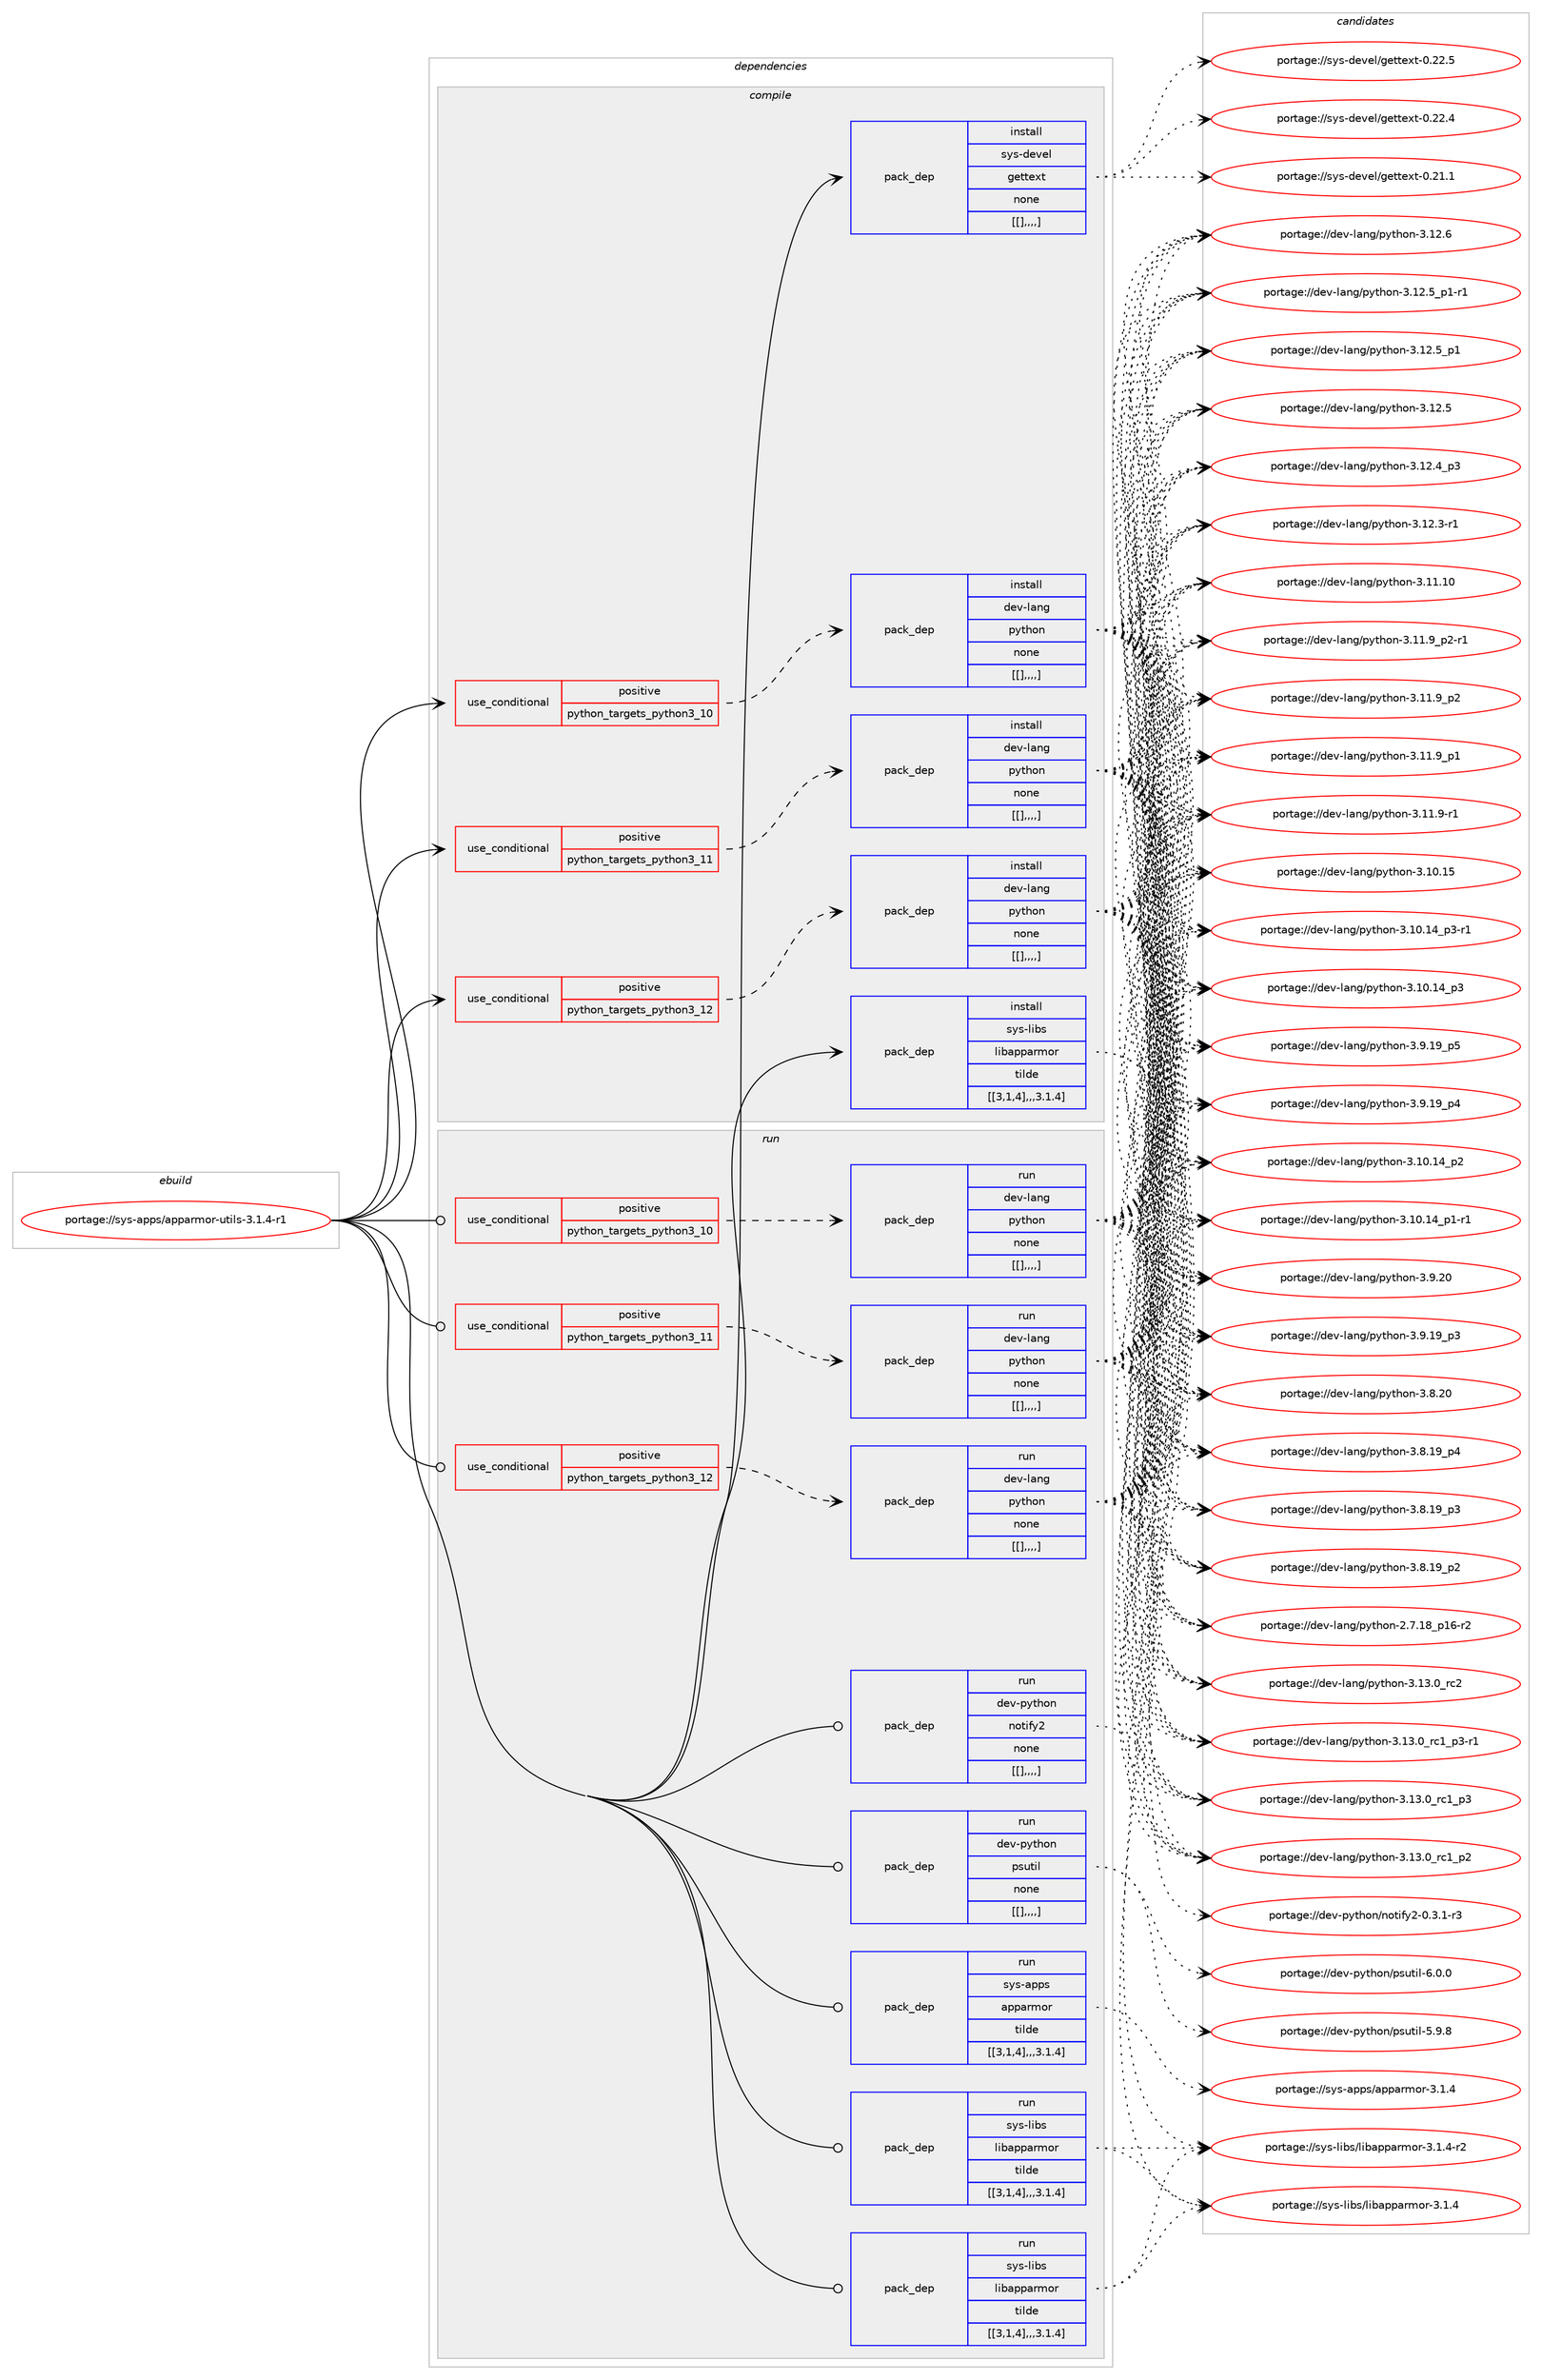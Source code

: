 digraph prolog {

# *************
# Graph options
# *************

newrank=true;
concentrate=true;
compound=true;
graph [rankdir=LR,fontname=Helvetica,fontsize=10,ranksep=1.5];#, ranksep=2.5, nodesep=0.2];
edge  [arrowhead=vee];
node  [fontname=Helvetica,fontsize=10];

# **********
# The ebuild
# **********

subgraph cluster_leftcol {
color=gray;
label=<<i>ebuild</i>>;
id [label="portage://sys-apps/apparmor-utils-3.1.4-r1", color=red, width=4, href="../sys-apps/apparmor-utils-3.1.4-r1.svg"];
}

# ****************
# The dependencies
# ****************

subgraph cluster_midcol {
color=gray;
label=<<i>dependencies</i>>;
subgraph cluster_compile {
fillcolor="#eeeeee";
style=filled;
label=<<i>compile</i>>;
subgraph cond114257 {
dependency434253 [label=<<TABLE BORDER="0" CELLBORDER="1" CELLSPACING="0" CELLPADDING="4"><TR><TD ROWSPAN="3" CELLPADDING="10">use_conditional</TD></TR><TR><TD>positive</TD></TR><TR><TD>python_targets_python3_10</TD></TR></TABLE>>, shape=none, color=red];
subgraph pack316949 {
dependency434254 [label=<<TABLE BORDER="0" CELLBORDER="1" CELLSPACING="0" CELLPADDING="4" WIDTH="220"><TR><TD ROWSPAN="6" CELLPADDING="30">pack_dep</TD></TR><TR><TD WIDTH="110">install</TD></TR><TR><TD>dev-lang</TD></TR><TR><TD>python</TD></TR><TR><TD>none</TD></TR><TR><TD>[[],,,,]</TD></TR></TABLE>>, shape=none, color=blue];
}
dependency434253:e -> dependency434254:w [weight=20,style="dashed",arrowhead="vee"];
}
id:e -> dependency434253:w [weight=20,style="solid",arrowhead="vee"];
subgraph cond114258 {
dependency434255 [label=<<TABLE BORDER="0" CELLBORDER="1" CELLSPACING="0" CELLPADDING="4"><TR><TD ROWSPAN="3" CELLPADDING="10">use_conditional</TD></TR><TR><TD>positive</TD></TR><TR><TD>python_targets_python3_11</TD></TR></TABLE>>, shape=none, color=red];
subgraph pack316950 {
dependency434256 [label=<<TABLE BORDER="0" CELLBORDER="1" CELLSPACING="0" CELLPADDING="4" WIDTH="220"><TR><TD ROWSPAN="6" CELLPADDING="30">pack_dep</TD></TR><TR><TD WIDTH="110">install</TD></TR><TR><TD>dev-lang</TD></TR><TR><TD>python</TD></TR><TR><TD>none</TD></TR><TR><TD>[[],,,,]</TD></TR></TABLE>>, shape=none, color=blue];
}
dependency434255:e -> dependency434256:w [weight=20,style="dashed",arrowhead="vee"];
}
id:e -> dependency434255:w [weight=20,style="solid",arrowhead="vee"];
subgraph cond114259 {
dependency434257 [label=<<TABLE BORDER="0" CELLBORDER="1" CELLSPACING="0" CELLPADDING="4"><TR><TD ROWSPAN="3" CELLPADDING="10">use_conditional</TD></TR><TR><TD>positive</TD></TR><TR><TD>python_targets_python3_12</TD></TR></TABLE>>, shape=none, color=red];
subgraph pack316951 {
dependency434258 [label=<<TABLE BORDER="0" CELLBORDER="1" CELLSPACING="0" CELLPADDING="4" WIDTH="220"><TR><TD ROWSPAN="6" CELLPADDING="30">pack_dep</TD></TR><TR><TD WIDTH="110">install</TD></TR><TR><TD>dev-lang</TD></TR><TR><TD>python</TD></TR><TR><TD>none</TD></TR><TR><TD>[[],,,,]</TD></TR></TABLE>>, shape=none, color=blue];
}
dependency434257:e -> dependency434258:w [weight=20,style="dashed",arrowhead="vee"];
}
id:e -> dependency434257:w [weight=20,style="solid",arrowhead="vee"];
subgraph pack316952 {
dependency434259 [label=<<TABLE BORDER="0" CELLBORDER="1" CELLSPACING="0" CELLPADDING="4" WIDTH="220"><TR><TD ROWSPAN="6" CELLPADDING="30">pack_dep</TD></TR><TR><TD WIDTH="110">install</TD></TR><TR><TD>sys-devel</TD></TR><TR><TD>gettext</TD></TR><TR><TD>none</TD></TR><TR><TD>[[],,,,]</TD></TR></TABLE>>, shape=none, color=blue];
}
id:e -> dependency434259:w [weight=20,style="solid",arrowhead="vee"];
subgraph pack316953 {
dependency434260 [label=<<TABLE BORDER="0" CELLBORDER="1" CELLSPACING="0" CELLPADDING="4" WIDTH="220"><TR><TD ROWSPAN="6" CELLPADDING="30">pack_dep</TD></TR><TR><TD WIDTH="110">install</TD></TR><TR><TD>sys-libs</TD></TR><TR><TD>libapparmor</TD></TR><TR><TD>tilde</TD></TR><TR><TD>[[3,1,4],,,3.1.4]</TD></TR></TABLE>>, shape=none, color=blue];
}
id:e -> dependency434260:w [weight=20,style="solid",arrowhead="vee"];
}
subgraph cluster_compileandrun {
fillcolor="#eeeeee";
style=filled;
label=<<i>compile and run</i>>;
}
subgraph cluster_run {
fillcolor="#eeeeee";
style=filled;
label=<<i>run</i>>;
subgraph cond114260 {
dependency434261 [label=<<TABLE BORDER="0" CELLBORDER="1" CELLSPACING="0" CELLPADDING="4"><TR><TD ROWSPAN="3" CELLPADDING="10">use_conditional</TD></TR><TR><TD>positive</TD></TR><TR><TD>python_targets_python3_10</TD></TR></TABLE>>, shape=none, color=red];
subgraph pack316954 {
dependency434262 [label=<<TABLE BORDER="0" CELLBORDER="1" CELLSPACING="0" CELLPADDING="4" WIDTH="220"><TR><TD ROWSPAN="6" CELLPADDING="30">pack_dep</TD></TR><TR><TD WIDTH="110">run</TD></TR><TR><TD>dev-lang</TD></TR><TR><TD>python</TD></TR><TR><TD>none</TD></TR><TR><TD>[[],,,,]</TD></TR></TABLE>>, shape=none, color=blue];
}
dependency434261:e -> dependency434262:w [weight=20,style="dashed",arrowhead="vee"];
}
id:e -> dependency434261:w [weight=20,style="solid",arrowhead="odot"];
subgraph cond114261 {
dependency434263 [label=<<TABLE BORDER="0" CELLBORDER="1" CELLSPACING="0" CELLPADDING="4"><TR><TD ROWSPAN="3" CELLPADDING="10">use_conditional</TD></TR><TR><TD>positive</TD></TR><TR><TD>python_targets_python3_11</TD></TR></TABLE>>, shape=none, color=red];
subgraph pack316955 {
dependency434264 [label=<<TABLE BORDER="0" CELLBORDER="1" CELLSPACING="0" CELLPADDING="4" WIDTH="220"><TR><TD ROWSPAN="6" CELLPADDING="30">pack_dep</TD></TR><TR><TD WIDTH="110">run</TD></TR><TR><TD>dev-lang</TD></TR><TR><TD>python</TD></TR><TR><TD>none</TD></TR><TR><TD>[[],,,,]</TD></TR></TABLE>>, shape=none, color=blue];
}
dependency434263:e -> dependency434264:w [weight=20,style="dashed",arrowhead="vee"];
}
id:e -> dependency434263:w [weight=20,style="solid",arrowhead="odot"];
subgraph cond114262 {
dependency434265 [label=<<TABLE BORDER="0" CELLBORDER="1" CELLSPACING="0" CELLPADDING="4"><TR><TD ROWSPAN="3" CELLPADDING="10">use_conditional</TD></TR><TR><TD>positive</TD></TR><TR><TD>python_targets_python3_12</TD></TR></TABLE>>, shape=none, color=red];
subgraph pack316956 {
dependency434266 [label=<<TABLE BORDER="0" CELLBORDER="1" CELLSPACING="0" CELLPADDING="4" WIDTH="220"><TR><TD ROWSPAN="6" CELLPADDING="30">pack_dep</TD></TR><TR><TD WIDTH="110">run</TD></TR><TR><TD>dev-lang</TD></TR><TR><TD>python</TD></TR><TR><TD>none</TD></TR><TR><TD>[[],,,,]</TD></TR></TABLE>>, shape=none, color=blue];
}
dependency434265:e -> dependency434266:w [weight=20,style="dashed",arrowhead="vee"];
}
id:e -> dependency434265:w [weight=20,style="solid",arrowhead="odot"];
subgraph pack316957 {
dependency434267 [label=<<TABLE BORDER="0" CELLBORDER="1" CELLSPACING="0" CELLPADDING="4" WIDTH="220"><TR><TD ROWSPAN="6" CELLPADDING="30">pack_dep</TD></TR><TR><TD WIDTH="110">run</TD></TR><TR><TD>dev-python</TD></TR><TR><TD>notify2</TD></TR><TR><TD>none</TD></TR><TR><TD>[[],,,,]</TD></TR></TABLE>>, shape=none, color=blue];
}
id:e -> dependency434267:w [weight=20,style="solid",arrowhead="odot"];
subgraph pack316958 {
dependency434268 [label=<<TABLE BORDER="0" CELLBORDER="1" CELLSPACING="0" CELLPADDING="4" WIDTH="220"><TR><TD ROWSPAN="6" CELLPADDING="30">pack_dep</TD></TR><TR><TD WIDTH="110">run</TD></TR><TR><TD>dev-python</TD></TR><TR><TD>psutil</TD></TR><TR><TD>none</TD></TR><TR><TD>[[],,,,]</TD></TR></TABLE>>, shape=none, color=blue];
}
id:e -> dependency434268:w [weight=20,style="solid",arrowhead="odot"];
subgraph pack316959 {
dependency434269 [label=<<TABLE BORDER="0" CELLBORDER="1" CELLSPACING="0" CELLPADDING="4" WIDTH="220"><TR><TD ROWSPAN="6" CELLPADDING="30">pack_dep</TD></TR><TR><TD WIDTH="110">run</TD></TR><TR><TD>sys-apps</TD></TR><TR><TD>apparmor</TD></TR><TR><TD>tilde</TD></TR><TR><TD>[[3,1,4],,,3.1.4]</TD></TR></TABLE>>, shape=none, color=blue];
}
id:e -> dependency434269:w [weight=20,style="solid",arrowhead="odot"];
subgraph pack316960 {
dependency434270 [label=<<TABLE BORDER="0" CELLBORDER="1" CELLSPACING="0" CELLPADDING="4" WIDTH="220"><TR><TD ROWSPAN="6" CELLPADDING="30">pack_dep</TD></TR><TR><TD WIDTH="110">run</TD></TR><TR><TD>sys-libs</TD></TR><TR><TD>libapparmor</TD></TR><TR><TD>tilde</TD></TR><TR><TD>[[3,1,4],,,3.1.4]</TD></TR></TABLE>>, shape=none, color=blue];
}
id:e -> dependency434270:w [weight=20,style="solid",arrowhead="odot"];
subgraph pack316961 {
dependency434271 [label=<<TABLE BORDER="0" CELLBORDER="1" CELLSPACING="0" CELLPADDING="4" WIDTH="220"><TR><TD ROWSPAN="6" CELLPADDING="30">pack_dep</TD></TR><TR><TD WIDTH="110">run</TD></TR><TR><TD>sys-libs</TD></TR><TR><TD>libapparmor</TD></TR><TR><TD>tilde</TD></TR><TR><TD>[[3,1,4],,,3.1.4]</TD></TR></TABLE>>, shape=none, color=blue];
}
id:e -> dependency434271:w [weight=20,style="solid",arrowhead="odot"];
}
}

# **************
# The candidates
# **************

subgraph cluster_choices {
rank=same;
color=gray;
label=<<i>candidates</i>>;

subgraph choice316949 {
color=black;
nodesep=1;
choice10010111845108971101034711212111610411111045514649514648951149950 [label="portage://dev-lang/python-3.13.0_rc2", color=red, width=4,href="../dev-lang/python-3.13.0_rc2.svg"];
choice1001011184510897110103471121211161041111104551464951464895114994995112514511449 [label="portage://dev-lang/python-3.13.0_rc1_p3-r1", color=red, width=4,href="../dev-lang/python-3.13.0_rc1_p3-r1.svg"];
choice100101118451089711010347112121116104111110455146495146489511499499511251 [label="portage://dev-lang/python-3.13.0_rc1_p3", color=red, width=4,href="../dev-lang/python-3.13.0_rc1_p3.svg"];
choice100101118451089711010347112121116104111110455146495146489511499499511250 [label="portage://dev-lang/python-3.13.0_rc1_p2", color=red, width=4,href="../dev-lang/python-3.13.0_rc1_p2.svg"];
choice10010111845108971101034711212111610411111045514649504654 [label="portage://dev-lang/python-3.12.6", color=red, width=4,href="../dev-lang/python-3.12.6.svg"];
choice1001011184510897110103471121211161041111104551464950465395112494511449 [label="portage://dev-lang/python-3.12.5_p1-r1", color=red, width=4,href="../dev-lang/python-3.12.5_p1-r1.svg"];
choice100101118451089711010347112121116104111110455146495046539511249 [label="portage://dev-lang/python-3.12.5_p1", color=red, width=4,href="../dev-lang/python-3.12.5_p1.svg"];
choice10010111845108971101034711212111610411111045514649504653 [label="portage://dev-lang/python-3.12.5", color=red, width=4,href="../dev-lang/python-3.12.5.svg"];
choice100101118451089711010347112121116104111110455146495046529511251 [label="portage://dev-lang/python-3.12.4_p3", color=red, width=4,href="../dev-lang/python-3.12.4_p3.svg"];
choice100101118451089711010347112121116104111110455146495046514511449 [label="portage://dev-lang/python-3.12.3-r1", color=red, width=4,href="../dev-lang/python-3.12.3-r1.svg"];
choice1001011184510897110103471121211161041111104551464949464948 [label="portage://dev-lang/python-3.11.10", color=red, width=4,href="../dev-lang/python-3.11.10.svg"];
choice1001011184510897110103471121211161041111104551464949465795112504511449 [label="portage://dev-lang/python-3.11.9_p2-r1", color=red, width=4,href="../dev-lang/python-3.11.9_p2-r1.svg"];
choice100101118451089711010347112121116104111110455146494946579511250 [label="portage://dev-lang/python-3.11.9_p2", color=red, width=4,href="../dev-lang/python-3.11.9_p2.svg"];
choice100101118451089711010347112121116104111110455146494946579511249 [label="portage://dev-lang/python-3.11.9_p1", color=red, width=4,href="../dev-lang/python-3.11.9_p1.svg"];
choice100101118451089711010347112121116104111110455146494946574511449 [label="portage://dev-lang/python-3.11.9-r1", color=red, width=4,href="../dev-lang/python-3.11.9-r1.svg"];
choice1001011184510897110103471121211161041111104551464948464953 [label="portage://dev-lang/python-3.10.15", color=red, width=4,href="../dev-lang/python-3.10.15.svg"];
choice100101118451089711010347112121116104111110455146494846495295112514511449 [label="portage://dev-lang/python-3.10.14_p3-r1", color=red, width=4,href="../dev-lang/python-3.10.14_p3-r1.svg"];
choice10010111845108971101034711212111610411111045514649484649529511251 [label="portage://dev-lang/python-3.10.14_p3", color=red, width=4,href="../dev-lang/python-3.10.14_p3.svg"];
choice10010111845108971101034711212111610411111045514649484649529511250 [label="portage://dev-lang/python-3.10.14_p2", color=red, width=4,href="../dev-lang/python-3.10.14_p2.svg"];
choice100101118451089711010347112121116104111110455146494846495295112494511449 [label="portage://dev-lang/python-3.10.14_p1-r1", color=red, width=4,href="../dev-lang/python-3.10.14_p1-r1.svg"];
choice10010111845108971101034711212111610411111045514657465048 [label="portage://dev-lang/python-3.9.20", color=red, width=4,href="../dev-lang/python-3.9.20.svg"];
choice100101118451089711010347112121116104111110455146574649579511253 [label="portage://dev-lang/python-3.9.19_p5", color=red, width=4,href="../dev-lang/python-3.9.19_p5.svg"];
choice100101118451089711010347112121116104111110455146574649579511252 [label="portage://dev-lang/python-3.9.19_p4", color=red, width=4,href="../dev-lang/python-3.9.19_p4.svg"];
choice100101118451089711010347112121116104111110455146574649579511251 [label="portage://dev-lang/python-3.9.19_p3", color=red, width=4,href="../dev-lang/python-3.9.19_p3.svg"];
choice10010111845108971101034711212111610411111045514656465048 [label="portage://dev-lang/python-3.8.20", color=red, width=4,href="../dev-lang/python-3.8.20.svg"];
choice100101118451089711010347112121116104111110455146564649579511252 [label="portage://dev-lang/python-3.8.19_p4", color=red, width=4,href="../dev-lang/python-3.8.19_p4.svg"];
choice100101118451089711010347112121116104111110455146564649579511251 [label="portage://dev-lang/python-3.8.19_p3", color=red, width=4,href="../dev-lang/python-3.8.19_p3.svg"];
choice100101118451089711010347112121116104111110455146564649579511250 [label="portage://dev-lang/python-3.8.19_p2", color=red, width=4,href="../dev-lang/python-3.8.19_p2.svg"];
choice100101118451089711010347112121116104111110455046554649569511249544511450 [label="portage://dev-lang/python-2.7.18_p16-r2", color=red, width=4,href="../dev-lang/python-2.7.18_p16-r2.svg"];
dependency434254:e -> choice10010111845108971101034711212111610411111045514649514648951149950:w [style=dotted,weight="100"];
dependency434254:e -> choice1001011184510897110103471121211161041111104551464951464895114994995112514511449:w [style=dotted,weight="100"];
dependency434254:e -> choice100101118451089711010347112121116104111110455146495146489511499499511251:w [style=dotted,weight="100"];
dependency434254:e -> choice100101118451089711010347112121116104111110455146495146489511499499511250:w [style=dotted,weight="100"];
dependency434254:e -> choice10010111845108971101034711212111610411111045514649504654:w [style=dotted,weight="100"];
dependency434254:e -> choice1001011184510897110103471121211161041111104551464950465395112494511449:w [style=dotted,weight="100"];
dependency434254:e -> choice100101118451089711010347112121116104111110455146495046539511249:w [style=dotted,weight="100"];
dependency434254:e -> choice10010111845108971101034711212111610411111045514649504653:w [style=dotted,weight="100"];
dependency434254:e -> choice100101118451089711010347112121116104111110455146495046529511251:w [style=dotted,weight="100"];
dependency434254:e -> choice100101118451089711010347112121116104111110455146495046514511449:w [style=dotted,weight="100"];
dependency434254:e -> choice1001011184510897110103471121211161041111104551464949464948:w [style=dotted,weight="100"];
dependency434254:e -> choice1001011184510897110103471121211161041111104551464949465795112504511449:w [style=dotted,weight="100"];
dependency434254:e -> choice100101118451089711010347112121116104111110455146494946579511250:w [style=dotted,weight="100"];
dependency434254:e -> choice100101118451089711010347112121116104111110455146494946579511249:w [style=dotted,weight="100"];
dependency434254:e -> choice100101118451089711010347112121116104111110455146494946574511449:w [style=dotted,weight="100"];
dependency434254:e -> choice1001011184510897110103471121211161041111104551464948464953:w [style=dotted,weight="100"];
dependency434254:e -> choice100101118451089711010347112121116104111110455146494846495295112514511449:w [style=dotted,weight="100"];
dependency434254:e -> choice10010111845108971101034711212111610411111045514649484649529511251:w [style=dotted,weight="100"];
dependency434254:e -> choice10010111845108971101034711212111610411111045514649484649529511250:w [style=dotted,weight="100"];
dependency434254:e -> choice100101118451089711010347112121116104111110455146494846495295112494511449:w [style=dotted,weight="100"];
dependency434254:e -> choice10010111845108971101034711212111610411111045514657465048:w [style=dotted,weight="100"];
dependency434254:e -> choice100101118451089711010347112121116104111110455146574649579511253:w [style=dotted,weight="100"];
dependency434254:e -> choice100101118451089711010347112121116104111110455146574649579511252:w [style=dotted,weight="100"];
dependency434254:e -> choice100101118451089711010347112121116104111110455146574649579511251:w [style=dotted,weight="100"];
dependency434254:e -> choice10010111845108971101034711212111610411111045514656465048:w [style=dotted,weight="100"];
dependency434254:e -> choice100101118451089711010347112121116104111110455146564649579511252:w [style=dotted,weight="100"];
dependency434254:e -> choice100101118451089711010347112121116104111110455146564649579511251:w [style=dotted,weight="100"];
dependency434254:e -> choice100101118451089711010347112121116104111110455146564649579511250:w [style=dotted,weight="100"];
dependency434254:e -> choice100101118451089711010347112121116104111110455046554649569511249544511450:w [style=dotted,weight="100"];
}
subgraph choice316950 {
color=black;
nodesep=1;
choice10010111845108971101034711212111610411111045514649514648951149950 [label="portage://dev-lang/python-3.13.0_rc2", color=red, width=4,href="../dev-lang/python-3.13.0_rc2.svg"];
choice1001011184510897110103471121211161041111104551464951464895114994995112514511449 [label="portage://dev-lang/python-3.13.0_rc1_p3-r1", color=red, width=4,href="../dev-lang/python-3.13.0_rc1_p3-r1.svg"];
choice100101118451089711010347112121116104111110455146495146489511499499511251 [label="portage://dev-lang/python-3.13.0_rc1_p3", color=red, width=4,href="../dev-lang/python-3.13.0_rc1_p3.svg"];
choice100101118451089711010347112121116104111110455146495146489511499499511250 [label="portage://dev-lang/python-3.13.0_rc1_p2", color=red, width=4,href="../dev-lang/python-3.13.0_rc1_p2.svg"];
choice10010111845108971101034711212111610411111045514649504654 [label="portage://dev-lang/python-3.12.6", color=red, width=4,href="../dev-lang/python-3.12.6.svg"];
choice1001011184510897110103471121211161041111104551464950465395112494511449 [label="portage://dev-lang/python-3.12.5_p1-r1", color=red, width=4,href="../dev-lang/python-3.12.5_p1-r1.svg"];
choice100101118451089711010347112121116104111110455146495046539511249 [label="portage://dev-lang/python-3.12.5_p1", color=red, width=4,href="../dev-lang/python-3.12.5_p1.svg"];
choice10010111845108971101034711212111610411111045514649504653 [label="portage://dev-lang/python-3.12.5", color=red, width=4,href="../dev-lang/python-3.12.5.svg"];
choice100101118451089711010347112121116104111110455146495046529511251 [label="portage://dev-lang/python-3.12.4_p3", color=red, width=4,href="../dev-lang/python-3.12.4_p3.svg"];
choice100101118451089711010347112121116104111110455146495046514511449 [label="portage://dev-lang/python-3.12.3-r1", color=red, width=4,href="../dev-lang/python-3.12.3-r1.svg"];
choice1001011184510897110103471121211161041111104551464949464948 [label="portage://dev-lang/python-3.11.10", color=red, width=4,href="../dev-lang/python-3.11.10.svg"];
choice1001011184510897110103471121211161041111104551464949465795112504511449 [label="portage://dev-lang/python-3.11.9_p2-r1", color=red, width=4,href="../dev-lang/python-3.11.9_p2-r1.svg"];
choice100101118451089711010347112121116104111110455146494946579511250 [label="portage://dev-lang/python-3.11.9_p2", color=red, width=4,href="../dev-lang/python-3.11.9_p2.svg"];
choice100101118451089711010347112121116104111110455146494946579511249 [label="portage://dev-lang/python-3.11.9_p1", color=red, width=4,href="../dev-lang/python-3.11.9_p1.svg"];
choice100101118451089711010347112121116104111110455146494946574511449 [label="portage://dev-lang/python-3.11.9-r1", color=red, width=4,href="../dev-lang/python-3.11.9-r1.svg"];
choice1001011184510897110103471121211161041111104551464948464953 [label="portage://dev-lang/python-3.10.15", color=red, width=4,href="../dev-lang/python-3.10.15.svg"];
choice100101118451089711010347112121116104111110455146494846495295112514511449 [label="portage://dev-lang/python-3.10.14_p3-r1", color=red, width=4,href="../dev-lang/python-3.10.14_p3-r1.svg"];
choice10010111845108971101034711212111610411111045514649484649529511251 [label="portage://dev-lang/python-3.10.14_p3", color=red, width=4,href="../dev-lang/python-3.10.14_p3.svg"];
choice10010111845108971101034711212111610411111045514649484649529511250 [label="portage://dev-lang/python-3.10.14_p2", color=red, width=4,href="../dev-lang/python-3.10.14_p2.svg"];
choice100101118451089711010347112121116104111110455146494846495295112494511449 [label="portage://dev-lang/python-3.10.14_p1-r1", color=red, width=4,href="../dev-lang/python-3.10.14_p1-r1.svg"];
choice10010111845108971101034711212111610411111045514657465048 [label="portage://dev-lang/python-3.9.20", color=red, width=4,href="../dev-lang/python-3.9.20.svg"];
choice100101118451089711010347112121116104111110455146574649579511253 [label="portage://dev-lang/python-3.9.19_p5", color=red, width=4,href="../dev-lang/python-3.9.19_p5.svg"];
choice100101118451089711010347112121116104111110455146574649579511252 [label="portage://dev-lang/python-3.9.19_p4", color=red, width=4,href="../dev-lang/python-3.9.19_p4.svg"];
choice100101118451089711010347112121116104111110455146574649579511251 [label="portage://dev-lang/python-3.9.19_p3", color=red, width=4,href="../dev-lang/python-3.9.19_p3.svg"];
choice10010111845108971101034711212111610411111045514656465048 [label="portage://dev-lang/python-3.8.20", color=red, width=4,href="../dev-lang/python-3.8.20.svg"];
choice100101118451089711010347112121116104111110455146564649579511252 [label="portage://dev-lang/python-3.8.19_p4", color=red, width=4,href="../dev-lang/python-3.8.19_p4.svg"];
choice100101118451089711010347112121116104111110455146564649579511251 [label="portage://dev-lang/python-3.8.19_p3", color=red, width=4,href="../dev-lang/python-3.8.19_p3.svg"];
choice100101118451089711010347112121116104111110455146564649579511250 [label="portage://dev-lang/python-3.8.19_p2", color=red, width=4,href="../dev-lang/python-3.8.19_p2.svg"];
choice100101118451089711010347112121116104111110455046554649569511249544511450 [label="portage://dev-lang/python-2.7.18_p16-r2", color=red, width=4,href="../dev-lang/python-2.7.18_p16-r2.svg"];
dependency434256:e -> choice10010111845108971101034711212111610411111045514649514648951149950:w [style=dotted,weight="100"];
dependency434256:e -> choice1001011184510897110103471121211161041111104551464951464895114994995112514511449:w [style=dotted,weight="100"];
dependency434256:e -> choice100101118451089711010347112121116104111110455146495146489511499499511251:w [style=dotted,weight="100"];
dependency434256:e -> choice100101118451089711010347112121116104111110455146495146489511499499511250:w [style=dotted,weight="100"];
dependency434256:e -> choice10010111845108971101034711212111610411111045514649504654:w [style=dotted,weight="100"];
dependency434256:e -> choice1001011184510897110103471121211161041111104551464950465395112494511449:w [style=dotted,weight="100"];
dependency434256:e -> choice100101118451089711010347112121116104111110455146495046539511249:w [style=dotted,weight="100"];
dependency434256:e -> choice10010111845108971101034711212111610411111045514649504653:w [style=dotted,weight="100"];
dependency434256:e -> choice100101118451089711010347112121116104111110455146495046529511251:w [style=dotted,weight="100"];
dependency434256:e -> choice100101118451089711010347112121116104111110455146495046514511449:w [style=dotted,weight="100"];
dependency434256:e -> choice1001011184510897110103471121211161041111104551464949464948:w [style=dotted,weight="100"];
dependency434256:e -> choice1001011184510897110103471121211161041111104551464949465795112504511449:w [style=dotted,weight="100"];
dependency434256:e -> choice100101118451089711010347112121116104111110455146494946579511250:w [style=dotted,weight="100"];
dependency434256:e -> choice100101118451089711010347112121116104111110455146494946579511249:w [style=dotted,weight="100"];
dependency434256:e -> choice100101118451089711010347112121116104111110455146494946574511449:w [style=dotted,weight="100"];
dependency434256:e -> choice1001011184510897110103471121211161041111104551464948464953:w [style=dotted,weight="100"];
dependency434256:e -> choice100101118451089711010347112121116104111110455146494846495295112514511449:w [style=dotted,weight="100"];
dependency434256:e -> choice10010111845108971101034711212111610411111045514649484649529511251:w [style=dotted,weight="100"];
dependency434256:e -> choice10010111845108971101034711212111610411111045514649484649529511250:w [style=dotted,weight="100"];
dependency434256:e -> choice100101118451089711010347112121116104111110455146494846495295112494511449:w [style=dotted,weight="100"];
dependency434256:e -> choice10010111845108971101034711212111610411111045514657465048:w [style=dotted,weight="100"];
dependency434256:e -> choice100101118451089711010347112121116104111110455146574649579511253:w [style=dotted,weight="100"];
dependency434256:e -> choice100101118451089711010347112121116104111110455146574649579511252:w [style=dotted,weight="100"];
dependency434256:e -> choice100101118451089711010347112121116104111110455146574649579511251:w [style=dotted,weight="100"];
dependency434256:e -> choice10010111845108971101034711212111610411111045514656465048:w [style=dotted,weight="100"];
dependency434256:e -> choice100101118451089711010347112121116104111110455146564649579511252:w [style=dotted,weight="100"];
dependency434256:e -> choice100101118451089711010347112121116104111110455146564649579511251:w [style=dotted,weight="100"];
dependency434256:e -> choice100101118451089711010347112121116104111110455146564649579511250:w [style=dotted,weight="100"];
dependency434256:e -> choice100101118451089711010347112121116104111110455046554649569511249544511450:w [style=dotted,weight="100"];
}
subgraph choice316951 {
color=black;
nodesep=1;
choice10010111845108971101034711212111610411111045514649514648951149950 [label="portage://dev-lang/python-3.13.0_rc2", color=red, width=4,href="../dev-lang/python-3.13.0_rc2.svg"];
choice1001011184510897110103471121211161041111104551464951464895114994995112514511449 [label="portage://dev-lang/python-3.13.0_rc1_p3-r1", color=red, width=4,href="../dev-lang/python-3.13.0_rc1_p3-r1.svg"];
choice100101118451089711010347112121116104111110455146495146489511499499511251 [label="portage://dev-lang/python-3.13.0_rc1_p3", color=red, width=4,href="../dev-lang/python-3.13.0_rc1_p3.svg"];
choice100101118451089711010347112121116104111110455146495146489511499499511250 [label="portage://dev-lang/python-3.13.0_rc1_p2", color=red, width=4,href="../dev-lang/python-3.13.0_rc1_p2.svg"];
choice10010111845108971101034711212111610411111045514649504654 [label="portage://dev-lang/python-3.12.6", color=red, width=4,href="../dev-lang/python-3.12.6.svg"];
choice1001011184510897110103471121211161041111104551464950465395112494511449 [label="portage://dev-lang/python-3.12.5_p1-r1", color=red, width=4,href="../dev-lang/python-3.12.5_p1-r1.svg"];
choice100101118451089711010347112121116104111110455146495046539511249 [label="portage://dev-lang/python-3.12.5_p1", color=red, width=4,href="../dev-lang/python-3.12.5_p1.svg"];
choice10010111845108971101034711212111610411111045514649504653 [label="portage://dev-lang/python-3.12.5", color=red, width=4,href="../dev-lang/python-3.12.5.svg"];
choice100101118451089711010347112121116104111110455146495046529511251 [label="portage://dev-lang/python-3.12.4_p3", color=red, width=4,href="../dev-lang/python-3.12.4_p3.svg"];
choice100101118451089711010347112121116104111110455146495046514511449 [label="portage://dev-lang/python-3.12.3-r1", color=red, width=4,href="../dev-lang/python-3.12.3-r1.svg"];
choice1001011184510897110103471121211161041111104551464949464948 [label="portage://dev-lang/python-3.11.10", color=red, width=4,href="../dev-lang/python-3.11.10.svg"];
choice1001011184510897110103471121211161041111104551464949465795112504511449 [label="portage://dev-lang/python-3.11.9_p2-r1", color=red, width=4,href="../dev-lang/python-3.11.9_p2-r1.svg"];
choice100101118451089711010347112121116104111110455146494946579511250 [label="portage://dev-lang/python-3.11.9_p2", color=red, width=4,href="../dev-lang/python-3.11.9_p2.svg"];
choice100101118451089711010347112121116104111110455146494946579511249 [label="portage://dev-lang/python-3.11.9_p1", color=red, width=4,href="../dev-lang/python-3.11.9_p1.svg"];
choice100101118451089711010347112121116104111110455146494946574511449 [label="portage://dev-lang/python-3.11.9-r1", color=red, width=4,href="../dev-lang/python-3.11.9-r1.svg"];
choice1001011184510897110103471121211161041111104551464948464953 [label="portage://dev-lang/python-3.10.15", color=red, width=4,href="../dev-lang/python-3.10.15.svg"];
choice100101118451089711010347112121116104111110455146494846495295112514511449 [label="portage://dev-lang/python-3.10.14_p3-r1", color=red, width=4,href="../dev-lang/python-3.10.14_p3-r1.svg"];
choice10010111845108971101034711212111610411111045514649484649529511251 [label="portage://dev-lang/python-3.10.14_p3", color=red, width=4,href="../dev-lang/python-3.10.14_p3.svg"];
choice10010111845108971101034711212111610411111045514649484649529511250 [label="portage://dev-lang/python-3.10.14_p2", color=red, width=4,href="../dev-lang/python-3.10.14_p2.svg"];
choice100101118451089711010347112121116104111110455146494846495295112494511449 [label="portage://dev-lang/python-3.10.14_p1-r1", color=red, width=4,href="../dev-lang/python-3.10.14_p1-r1.svg"];
choice10010111845108971101034711212111610411111045514657465048 [label="portage://dev-lang/python-3.9.20", color=red, width=4,href="../dev-lang/python-3.9.20.svg"];
choice100101118451089711010347112121116104111110455146574649579511253 [label="portage://dev-lang/python-3.9.19_p5", color=red, width=4,href="../dev-lang/python-3.9.19_p5.svg"];
choice100101118451089711010347112121116104111110455146574649579511252 [label="portage://dev-lang/python-3.9.19_p4", color=red, width=4,href="../dev-lang/python-3.9.19_p4.svg"];
choice100101118451089711010347112121116104111110455146574649579511251 [label="portage://dev-lang/python-3.9.19_p3", color=red, width=4,href="../dev-lang/python-3.9.19_p3.svg"];
choice10010111845108971101034711212111610411111045514656465048 [label="portage://dev-lang/python-3.8.20", color=red, width=4,href="../dev-lang/python-3.8.20.svg"];
choice100101118451089711010347112121116104111110455146564649579511252 [label="portage://dev-lang/python-3.8.19_p4", color=red, width=4,href="../dev-lang/python-3.8.19_p4.svg"];
choice100101118451089711010347112121116104111110455146564649579511251 [label="portage://dev-lang/python-3.8.19_p3", color=red, width=4,href="../dev-lang/python-3.8.19_p3.svg"];
choice100101118451089711010347112121116104111110455146564649579511250 [label="portage://dev-lang/python-3.8.19_p2", color=red, width=4,href="../dev-lang/python-3.8.19_p2.svg"];
choice100101118451089711010347112121116104111110455046554649569511249544511450 [label="portage://dev-lang/python-2.7.18_p16-r2", color=red, width=4,href="../dev-lang/python-2.7.18_p16-r2.svg"];
dependency434258:e -> choice10010111845108971101034711212111610411111045514649514648951149950:w [style=dotted,weight="100"];
dependency434258:e -> choice1001011184510897110103471121211161041111104551464951464895114994995112514511449:w [style=dotted,weight="100"];
dependency434258:e -> choice100101118451089711010347112121116104111110455146495146489511499499511251:w [style=dotted,weight="100"];
dependency434258:e -> choice100101118451089711010347112121116104111110455146495146489511499499511250:w [style=dotted,weight="100"];
dependency434258:e -> choice10010111845108971101034711212111610411111045514649504654:w [style=dotted,weight="100"];
dependency434258:e -> choice1001011184510897110103471121211161041111104551464950465395112494511449:w [style=dotted,weight="100"];
dependency434258:e -> choice100101118451089711010347112121116104111110455146495046539511249:w [style=dotted,weight="100"];
dependency434258:e -> choice10010111845108971101034711212111610411111045514649504653:w [style=dotted,weight="100"];
dependency434258:e -> choice100101118451089711010347112121116104111110455146495046529511251:w [style=dotted,weight="100"];
dependency434258:e -> choice100101118451089711010347112121116104111110455146495046514511449:w [style=dotted,weight="100"];
dependency434258:e -> choice1001011184510897110103471121211161041111104551464949464948:w [style=dotted,weight="100"];
dependency434258:e -> choice1001011184510897110103471121211161041111104551464949465795112504511449:w [style=dotted,weight="100"];
dependency434258:e -> choice100101118451089711010347112121116104111110455146494946579511250:w [style=dotted,weight="100"];
dependency434258:e -> choice100101118451089711010347112121116104111110455146494946579511249:w [style=dotted,weight="100"];
dependency434258:e -> choice100101118451089711010347112121116104111110455146494946574511449:w [style=dotted,weight="100"];
dependency434258:e -> choice1001011184510897110103471121211161041111104551464948464953:w [style=dotted,weight="100"];
dependency434258:e -> choice100101118451089711010347112121116104111110455146494846495295112514511449:w [style=dotted,weight="100"];
dependency434258:e -> choice10010111845108971101034711212111610411111045514649484649529511251:w [style=dotted,weight="100"];
dependency434258:e -> choice10010111845108971101034711212111610411111045514649484649529511250:w [style=dotted,weight="100"];
dependency434258:e -> choice100101118451089711010347112121116104111110455146494846495295112494511449:w [style=dotted,weight="100"];
dependency434258:e -> choice10010111845108971101034711212111610411111045514657465048:w [style=dotted,weight="100"];
dependency434258:e -> choice100101118451089711010347112121116104111110455146574649579511253:w [style=dotted,weight="100"];
dependency434258:e -> choice100101118451089711010347112121116104111110455146574649579511252:w [style=dotted,weight="100"];
dependency434258:e -> choice100101118451089711010347112121116104111110455146574649579511251:w [style=dotted,weight="100"];
dependency434258:e -> choice10010111845108971101034711212111610411111045514656465048:w [style=dotted,weight="100"];
dependency434258:e -> choice100101118451089711010347112121116104111110455146564649579511252:w [style=dotted,weight="100"];
dependency434258:e -> choice100101118451089711010347112121116104111110455146564649579511251:w [style=dotted,weight="100"];
dependency434258:e -> choice100101118451089711010347112121116104111110455146564649579511250:w [style=dotted,weight="100"];
dependency434258:e -> choice100101118451089711010347112121116104111110455046554649569511249544511450:w [style=dotted,weight="100"];
}
subgraph choice316952 {
color=black;
nodesep=1;
choice115121115451001011181011084710310111611610112011645484650504653 [label="portage://sys-devel/gettext-0.22.5", color=red, width=4,href="../sys-devel/gettext-0.22.5.svg"];
choice115121115451001011181011084710310111611610112011645484650504652 [label="portage://sys-devel/gettext-0.22.4", color=red, width=4,href="../sys-devel/gettext-0.22.4.svg"];
choice115121115451001011181011084710310111611610112011645484650494649 [label="portage://sys-devel/gettext-0.21.1", color=red, width=4,href="../sys-devel/gettext-0.21.1.svg"];
dependency434259:e -> choice115121115451001011181011084710310111611610112011645484650504653:w [style=dotted,weight="100"];
dependency434259:e -> choice115121115451001011181011084710310111611610112011645484650504652:w [style=dotted,weight="100"];
dependency434259:e -> choice115121115451001011181011084710310111611610112011645484650494649:w [style=dotted,weight="100"];
}
subgraph choice316953 {
color=black;
nodesep=1;
choice1151211154510810598115471081059897112112971141091111144551464946524511450 [label="portage://sys-libs/libapparmor-3.1.4-r2", color=red, width=4,href="../sys-libs/libapparmor-3.1.4-r2.svg"];
choice115121115451081059811547108105989711211297114109111114455146494652 [label="portage://sys-libs/libapparmor-3.1.4", color=red, width=4,href="../sys-libs/libapparmor-3.1.4.svg"];
dependency434260:e -> choice1151211154510810598115471081059897112112971141091111144551464946524511450:w [style=dotted,weight="100"];
dependency434260:e -> choice115121115451081059811547108105989711211297114109111114455146494652:w [style=dotted,weight="100"];
}
subgraph choice316954 {
color=black;
nodesep=1;
choice10010111845108971101034711212111610411111045514649514648951149950 [label="portage://dev-lang/python-3.13.0_rc2", color=red, width=4,href="../dev-lang/python-3.13.0_rc2.svg"];
choice1001011184510897110103471121211161041111104551464951464895114994995112514511449 [label="portage://dev-lang/python-3.13.0_rc1_p3-r1", color=red, width=4,href="../dev-lang/python-3.13.0_rc1_p3-r1.svg"];
choice100101118451089711010347112121116104111110455146495146489511499499511251 [label="portage://dev-lang/python-3.13.0_rc1_p3", color=red, width=4,href="../dev-lang/python-3.13.0_rc1_p3.svg"];
choice100101118451089711010347112121116104111110455146495146489511499499511250 [label="portage://dev-lang/python-3.13.0_rc1_p2", color=red, width=4,href="../dev-lang/python-3.13.0_rc1_p2.svg"];
choice10010111845108971101034711212111610411111045514649504654 [label="portage://dev-lang/python-3.12.6", color=red, width=4,href="../dev-lang/python-3.12.6.svg"];
choice1001011184510897110103471121211161041111104551464950465395112494511449 [label="portage://dev-lang/python-3.12.5_p1-r1", color=red, width=4,href="../dev-lang/python-3.12.5_p1-r1.svg"];
choice100101118451089711010347112121116104111110455146495046539511249 [label="portage://dev-lang/python-3.12.5_p1", color=red, width=4,href="../dev-lang/python-3.12.5_p1.svg"];
choice10010111845108971101034711212111610411111045514649504653 [label="portage://dev-lang/python-3.12.5", color=red, width=4,href="../dev-lang/python-3.12.5.svg"];
choice100101118451089711010347112121116104111110455146495046529511251 [label="portage://dev-lang/python-3.12.4_p3", color=red, width=4,href="../dev-lang/python-3.12.4_p3.svg"];
choice100101118451089711010347112121116104111110455146495046514511449 [label="portage://dev-lang/python-3.12.3-r1", color=red, width=4,href="../dev-lang/python-3.12.3-r1.svg"];
choice1001011184510897110103471121211161041111104551464949464948 [label="portage://dev-lang/python-3.11.10", color=red, width=4,href="../dev-lang/python-3.11.10.svg"];
choice1001011184510897110103471121211161041111104551464949465795112504511449 [label="portage://dev-lang/python-3.11.9_p2-r1", color=red, width=4,href="../dev-lang/python-3.11.9_p2-r1.svg"];
choice100101118451089711010347112121116104111110455146494946579511250 [label="portage://dev-lang/python-3.11.9_p2", color=red, width=4,href="../dev-lang/python-3.11.9_p2.svg"];
choice100101118451089711010347112121116104111110455146494946579511249 [label="portage://dev-lang/python-3.11.9_p1", color=red, width=4,href="../dev-lang/python-3.11.9_p1.svg"];
choice100101118451089711010347112121116104111110455146494946574511449 [label="portage://dev-lang/python-3.11.9-r1", color=red, width=4,href="../dev-lang/python-3.11.9-r1.svg"];
choice1001011184510897110103471121211161041111104551464948464953 [label="portage://dev-lang/python-3.10.15", color=red, width=4,href="../dev-lang/python-3.10.15.svg"];
choice100101118451089711010347112121116104111110455146494846495295112514511449 [label="portage://dev-lang/python-3.10.14_p3-r1", color=red, width=4,href="../dev-lang/python-3.10.14_p3-r1.svg"];
choice10010111845108971101034711212111610411111045514649484649529511251 [label="portage://dev-lang/python-3.10.14_p3", color=red, width=4,href="../dev-lang/python-3.10.14_p3.svg"];
choice10010111845108971101034711212111610411111045514649484649529511250 [label="portage://dev-lang/python-3.10.14_p2", color=red, width=4,href="../dev-lang/python-3.10.14_p2.svg"];
choice100101118451089711010347112121116104111110455146494846495295112494511449 [label="portage://dev-lang/python-3.10.14_p1-r1", color=red, width=4,href="../dev-lang/python-3.10.14_p1-r1.svg"];
choice10010111845108971101034711212111610411111045514657465048 [label="portage://dev-lang/python-3.9.20", color=red, width=4,href="../dev-lang/python-3.9.20.svg"];
choice100101118451089711010347112121116104111110455146574649579511253 [label="portage://dev-lang/python-3.9.19_p5", color=red, width=4,href="../dev-lang/python-3.9.19_p5.svg"];
choice100101118451089711010347112121116104111110455146574649579511252 [label="portage://dev-lang/python-3.9.19_p4", color=red, width=4,href="../dev-lang/python-3.9.19_p4.svg"];
choice100101118451089711010347112121116104111110455146574649579511251 [label="portage://dev-lang/python-3.9.19_p3", color=red, width=4,href="../dev-lang/python-3.9.19_p3.svg"];
choice10010111845108971101034711212111610411111045514656465048 [label="portage://dev-lang/python-3.8.20", color=red, width=4,href="../dev-lang/python-3.8.20.svg"];
choice100101118451089711010347112121116104111110455146564649579511252 [label="portage://dev-lang/python-3.8.19_p4", color=red, width=4,href="../dev-lang/python-3.8.19_p4.svg"];
choice100101118451089711010347112121116104111110455146564649579511251 [label="portage://dev-lang/python-3.8.19_p3", color=red, width=4,href="../dev-lang/python-3.8.19_p3.svg"];
choice100101118451089711010347112121116104111110455146564649579511250 [label="portage://dev-lang/python-3.8.19_p2", color=red, width=4,href="../dev-lang/python-3.8.19_p2.svg"];
choice100101118451089711010347112121116104111110455046554649569511249544511450 [label="portage://dev-lang/python-2.7.18_p16-r2", color=red, width=4,href="../dev-lang/python-2.7.18_p16-r2.svg"];
dependency434262:e -> choice10010111845108971101034711212111610411111045514649514648951149950:w [style=dotted,weight="100"];
dependency434262:e -> choice1001011184510897110103471121211161041111104551464951464895114994995112514511449:w [style=dotted,weight="100"];
dependency434262:e -> choice100101118451089711010347112121116104111110455146495146489511499499511251:w [style=dotted,weight="100"];
dependency434262:e -> choice100101118451089711010347112121116104111110455146495146489511499499511250:w [style=dotted,weight="100"];
dependency434262:e -> choice10010111845108971101034711212111610411111045514649504654:w [style=dotted,weight="100"];
dependency434262:e -> choice1001011184510897110103471121211161041111104551464950465395112494511449:w [style=dotted,weight="100"];
dependency434262:e -> choice100101118451089711010347112121116104111110455146495046539511249:w [style=dotted,weight="100"];
dependency434262:e -> choice10010111845108971101034711212111610411111045514649504653:w [style=dotted,weight="100"];
dependency434262:e -> choice100101118451089711010347112121116104111110455146495046529511251:w [style=dotted,weight="100"];
dependency434262:e -> choice100101118451089711010347112121116104111110455146495046514511449:w [style=dotted,weight="100"];
dependency434262:e -> choice1001011184510897110103471121211161041111104551464949464948:w [style=dotted,weight="100"];
dependency434262:e -> choice1001011184510897110103471121211161041111104551464949465795112504511449:w [style=dotted,weight="100"];
dependency434262:e -> choice100101118451089711010347112121116104111110455146494946579511250:w [style=dotted,weight="100"];
dependency434262:e -> choice100101118451089711010347112121116104111110455146494946579511249:w [style=dotted,weight="100"];
dependency434262:e -> choice100101118451089711010347112121116104111110455146494946574511449:w [style=dotted,weight="100"];
dependency434262:e -> choice1001011184510897110103471121211161041111104551464948464953:w [style=dotted,weight="100"];
dependency434262:e -> choice100101118451089711010347112121116104111110455146494846495295112514511449:w [style=dotted,weight="100"];
dependency434262:e -> choice10010111845108971101034711212111610411111045514649484649529511251:w [style=dotted,weight="100"];
dependency434262:e -> choice10010111845108971101034711212111610411111045514649484649529511250:w [style=dotted,weight="100"];
dependency434262:e -> choice100101118451089711010347112121116104111110455146494846495295112494511449:w [style=dotted,weight="100"];
dependency434262:e -> choice10010111845108971101034711212111610411111045514657465048:w [style=dotted,weight="100"];
dependency434262:e -> choice100101118451089711010347112121116104111110455146574649579511253:w [style=dotted,weight="100"];
dependency434262:e -> choice100101118451089711010347112121116104111110455146574649579511252:w [style=dotted,weight="100"];
dependency434262:e -> choice100101118451089711010347112121116104111110455146574649579511251:w [style=dotted,weight="100"];
dependency434262:e -> choice10010111845108971101034711212111610411111045514656465048:w [style=dotted,weight="100"];
dependency434262:e -> choice100101118451089711010347112121116104111110455146564649579511252:w [style=dotted,weight="100"];
dependency434262:e -> choice100101118451089711010347112121116104111110455146564649579511251:w [style=dotted,weight="100"];
dependency434262:e -> choice100101118451089711010347112121116104111110455146564649579511250:w [style=dotted,weight="100"];
dependency434262:e -> choice100101118451089711010347112121116104111110455046554649569511249544511450:w [style=dotted,weight="100"];
}
subgraph choice316955 {
color=black;
nodesep=1;
choice10010111845108971101034711212111610411111045514649514648951149950 [label="portage://dev-lang/python-3.13.0_rc2", color=red, width=4,href="../dev-lang/python-3.13.0_rc2.svg"];
choice1001011184510897110103471121211161041111104551464951464895114994995112514511449 [label="portage://dev-lang/python-3.13.0_rc1_p3-r1", color=red, width=4,href="../dev-lang/python-3.13.0_rc1_p3-r1.svg"];
choice100101118451089711010347112121116104111110455146495146489511499499511251 [label="portage://dev-lang/python-3.13.0_rc1_p3", color=red, width=4,href="../dev-lang/python-3.13.0_rc1_p3.svg"];
choice100101118451089711010347112121116104111110455146495146489511499499511250 [label="portage://dev-lang/python-3.13.0_rc1_p2", color=red, width=4,href="../dev-lang/python-3.13.0_rc1_p2.svg"];
choice10010111845108971101034711212111610411111045514649504654 [label="portage://dev-lang/python-3.12.6", color=red, width=4,href="../dev-lang/python-3.12.6.svg"];
choice1001011184510897110103471121211161041111104551464950465395112494511449 [label="portage://dev-lang/python-3.12.5_p1-r1", color=red, width=4,href="../dev-lang/python-3.12.5_p1-r1.svg"];
choice100101118451089711010347112121116104111110455146495046539511249 [label="portage://dev-lang/python-3.12.5_p1", color=red, width=4,href="../dev-lang/python-3.12.5_p1.svg"];
choice10010111845108971101034711212111610411111045514649504653 [label="portage://dev-lang/python-3.12.5", color=red, width=4,href="../dev-lang/python-3.12.5.svg"];
choice100101118451089711010347112121116104111110455146495046529511251 [label="portage://dev-lang/python-3.12.4_p3", color=red, width=4,href="../dev-lang/python-3.12.4_p3.svg"];
choice100101118451089711010347112121116104111110455146495046514511449 [label="portage://dev-lang/python-3.12.3-r1", color=red, width=4,href="../dev-lang/python-3.12.3-r1.svg"];
choice1001011184510897110103471121211161041111104551464949464948 [label="portage://dev-lang/python-3.11.10", color=red, width=4,href="../dev-lang/python-3.11.10.svg"];
choice1001011184510897110103471121211161041111104551464949465795112504511449 [label="portage://dev-lang/python-3.11.9_p2-r1", color=red, width=4,href="../dev-lang/python-3.11.9_p2-r1.svg"];
choice100101118451089711010347112121116104111110455146494946579511250 [label="portage://dev-lang/python-3.11.9_p2", color=red, width=4,href="../dev-lang/python-3.11.9_p2.svg"];
choice100101118451089711010347112121116104111110455146494946579511249 [label="portage://dev-lang/python-3.11.9_p1", color=red, width=4,href="../dev-lang/python-3.11.9_p1.svg"];
choice100101118451089711010347112121116104111110455146494946574511449 [label="portage://dev-lang/python-3.11.9-r1", color=red, width=4,href="../dev-lang/python-3.11.9-r1.svg"];
choice1001011184510897110103471121211161041111104551464948464953 [label="portage://dev-lang/python-3.10.15", color=red, width=4,href="../dev-lang/python-3.10.15.svg"];
choice100101118451089711010347112121116104111110455146494846495295112514511449 [label="portage://dev-lang/python-3.10.14_p3-r1", color=red, width=4,href="../dev-lang/python-3.10.14_p3-r1.svg"];
choice10010111845108971101034711212111610411111045514649484649529511251 [label="portage://dev-lang/python-3.10.14_p3", color=red, width=4,href="../dev-lang/python-3.10.14_p3.svg"];
choice10010111845108971101034711212111610411111045514649484649529511250 [label="portage://dev-lang/python-3.10.14_p2", color=red, width=4,href="../dev-lang/python-3.10.14_p2.svg"];
choice100101118451089711010347112121116104111110455146494846495295112494511449 [label="portage://dev-lang/python-3.10.14_p1-r1", color=red, width=4,href="../dev-lang/python-3.10.14_p1-r1.svg"];
choice10010111845108971101034711212111610411111045514657465048 [label="portage://dev-lang/python-3.9.20", color=red, width=4,href="../dev-lang/python-3.9.20.svg"];
choice100101118451089711010347112121116104111110455146574649579511253 [label="portage://dev-lang/python-3.9.19_p5", color=red, width=4,href="../dev-lang/python-3.9.19_p5.svg"];
choice100101118451089711010347112121116104111110455146574649579511252 [label="portage://dev-lang/python-3.9.19_p4", color=red, width=4,href="../dev-lang/python-3.9.19_p4.svg"];
choice100101118451089711010347112121116104111110455146574649579511251 [label="portage://dev-lang/python-3.9.19_p3", color=red, width=4,href="../dev-lang/python-3.9.19_p3.svg"];
choice10010111845108971101034711212111610411111045514656465048 [label="portage://dev-lang/python-3.8.20", color=red, width=4,href="../dev-lang/python-3.8.20.svg"];
choice100101118451089711010347112121116104111110455146564649579511252 [label="portage://dev-lang/python-3.8.19_p4", color=red, width=4,href="../dev-lang/python-3.8.19_p4.svg"];
choice100101118451089711010347112121116104111110455146564649579511251 [label="portage://dev-lang/python-3.8.19_p3", color=red, width=4,href="../dev-lang/python-3.8.19_p3.svg"];
choice100101118451089711010347112121116104111110455146564649579511250 [label="portage://dev-lang/python-3.8.19_p2", color=red, width=4,href="../dev-lang/python-3.8.19_p2.svg"];
choice100101118451089711010347112121116104111110455046554649569511249544511450 [label="portage://dev-lang/python-2.7.18_p16-r2", color=red, width=4,href="../dev-lang/python-2.7.18_p16-r2.svg"];
dependency434264:e -> choice10010111845108971101034711212111610411111045514649514648951149950:w [style=dotted,weight="100"];
dependency434264:e -> choice1001011184510897110103471121211161041111104551464951464895114994995112514511449:w [style=dotted,weight="100"];
dependency434264:e -> choice100101118451089711010347112121116104111110455146495146489511499499511251:w [style=dotted,weight="100"];
dependency434264:e -> choice100101118451089711010347112121116104111110455146495146489511499499511250:w [style=dotted,weight="100"];
dependency434264:e -> choice10010111845108971101034711212111610411111045514649504654:w [style=dotted,weight="100"];
dependency434264:e -> choice1001011184510897110103471121211161041111104551464950465395112494511449:w [style=dotted,weight="100"];
dependency434264:e -> choice100101118451089711010347112121116104111110455146495046539511249:w [style=dotted,weight="100"];
dependency434264:e -> choice10010111845108971101034711212111610411111045514649504653:w [style=dotted,weight="100"];
dependency434264:e -> choice100101118451089711010347112121116104111110455146495046529511251:w [style=dotted,weight="100"];
dependency434264:e -> choice100101118451089711010347112121116104111110455146495046514511449:w [style=dotted,weight="100"];
dependency434264:e -> choice1001011184510897110103471121211161041111104551464949464948:w [style=dotted,weight="100"];
dependency434264:e -> choice1001011184510897110103471121211161041111104551464949465795112504511449:w [style=dotted,weight="100"];
dependency434264:e -> choice100101118451089711010347112121116104111110455146494946579511250:w [style=dotted,weight="100"];
dependency434264:e -> choice100101118451089711010347112121116104111110455146494946579511249:w [style=dotted,weight="100"];
dependency434264:e -> choice100101118451089711010347112121116104111110455146494946574511449:w [style=dotted,weight="100"];
dependency434264:e -> choice1001011184510897110103471121211161041111104551464948464953:w [style=dotted,weight="100"];
dependency434264:e -> choice100101118451089711010347112121116104111110455146494846495295112514511449:w [style=dotted,weight="100"];
dependency434264:e -> choice10010111845108971101034711212111610411111045514649484649529511251:w [style=dotted,weight="100"];
dependency434264:e -> choice10010111845108971101034711212111610411111045514649484649529511250:w [style=dotted,weight="100"];
dependency434264:e -> choice100101118451089711010347112121116104111110455146494846495295112494511449:w [style=dotted,weight="100"];
dependency434264:e -> choice10010111845108971101034711212111610411111045514657465048:w [style=dotted,weight="100"];
dependency434264:e -> choice100101118451089711010347112121116104111110455146574649579511253:w [style=dotted,weight="100"];
dependency434264:e -> choice100101118451089711010347112121116104111110455146574649579511252:w [style=dotted,weight="100"];
dependency434264:e -> choice100101118451089711010347112121116104111110455146574649579511251:w [style=dotted,weight="100"];
dependency434264:e -> choice10010111845108971101034711212111610411111045514656465048:w [style=dotted,weight="100"];
dependency434264:e -> choice100101118451089711010347112121116104111110455146564649579511252:w [style=dotted,weight="100"];
dependency434264:e -> choice100101118451089711010347112121116104111110455146564649579511251:w [style=dotted,weight="100"];
dependency434264:e -> choice100101118451089711010347112121116104111110455146564649579511250:w [style=dotted,weight="100"];
dependency434264:e -> choice100101118451089711010347112121116104111110455046554649569511249544511450:w [style=dotted,weight="100"];
}
subgraph choice316956 {
color=black;
nodesep=1;
choice10010111845108971101034711212111610411111045514649514648951149950 [label="portage://dev-lang/python-3.13.0_rc2", color=red, width=4,href="../dev-lang/python-3.13.0_rc2.svg"];
choice1001011184510897110103471121211161041111104551464951464895114994995112514511449 [label="portage://dev-lang/python-3.13.0_rc1_p3-r1", color=red, width=4,href="../dev-lang/python-3.13.0_rc1_p3-r1.svg"];
choice100101118451089711010347112121116104111110455146495146489511499499511251 [label="portage://dev-lang/python-3.13.0_rc1_p3", color=red, width=4,href="../dev-lang/python-3.13.0_rc1_p3.svg"];
choice100101118451089711010347112121116104111110455146495146489511499499511250 [label="portage://dev-lang/python-3.13.0_rc1_p2", color=red, width=4,href="../dev-lang/python-3.13.0_rc1_p2.svg"];
choice10010111845108971101034711212111610411111045514649504654 [label="portage://dev-lang/python-3.12.6", color=red, width=4,href="../dev-lang/python-3.12.6.svg"];
choice1001011184510897110103471121211161041111104551464950465395112494511449 [label="portage://dev-lang/python-3.12.5_p1-r1", color=red, width=4,href="../dev-lang/python-3.12.5_p1-r1.svg"];
choice100101118451089711010347112121116104111110455146495046539511249 [label="portage://dev-lang/python-3.12.5_p1", color=red, width=4,href="../dev-lang/python-3.12.5_p1.svg"];
choice10010111845108971101034711212111610411111045514649504653 [label="portage://dev-lang/python-3.12.5", color=red, width=4,href="../dev-lang/python-3.12.5.svg"];
choice100101118451089711010347112121116104111110455146495046529511251 [label="portage://dev-lang/python-3.12.4_p3", color=red, width=4,href="../dev-lang/python-3.12.4_p3.svg"];
choice100101118451089711010347112121116104111110455146495046514511449 [label="portage://dev-lang/python-3.12.3-r1", color=red, width=4,href="../dev-lang/python-3.12.3-r1.svg"];
choice1001011184510897110103471121211161041111104551464949464948 [label="portage://dev-lang/python-3.11.10", color=red, width=4,href="../dev-lang/python-3.11.10.svg"];
choice1001011184510897110103471121211161041111104551464949465795112504511449 [label="portage://dev-lang/python-3.11.9_p2-r1", color=red, width=4,href="../dev-lang/python-3.11.9_p2-r1.svg"];
choice100101118451089711010347112121116104111110455146494946579511250 [label="portage://dev-lang/python-3.11.9_p2", color=red, width=4,href="../dev-lang/python-3.11.9_p2.svg"];
choice100101118451089711010347112121116104111110455146494946579511249 [label="portage://dev-lang/python-3.11.9_p1", color=red, width=4,href="../dev-lang/python-3.11.9_p1.svg"];
choice100101118451089711010347112121116104111110455146494946574511449 [label="portage://dev-lang/python-3.11.9-r1", color=red, width=4,href="../dev-lang/python-3.11.9-r1.svg"];
choice1001011184510897110103471121211161041111104551464948464953 [label="portage://dev-lang/python-3.10.15", color=red, width=4,href="../dev-lang/python-3.10.15.svg"];
choice100101118451089711010347112121116104111110455146494846495295112514511449 [label="portage://dev-lang/python-3.10.14_p3-r1", color=red, width=4,href="../dev-lang/python-3.10.14_p3-r1.svg"];
choice10010111845108971101034711212111610411111045514649484649529511251 [label="portage://dev-lang/python-3.10.14_p3", color=red, width=4,href="../dev-lang/python-3.10.14_p3.svg"];
choice10010111845108971101034711212111610411111045514649484649529511250 [label="portage://dev-lang/python-3.10.14_p2", color=red, width=4,href="../dev-lang/python-3.10.14_p2.svg"];
choice100101118451089711010347112121116104111110455146494846495295112494511449 [label="portage://dev-lang/python-3.10.14_p1-r1", color=red, width=4,href="../dev-lang/python-3.10.14_p1-r1.svg"];
choice10010111845108971101034711212111610411111045514657465048 [label="portage://dev-lang/python-3.9.20", color=red, width=4,href="../dev-lang/python-3.9.20.svg"];
choice100101118451089711010347112121116104111110455146574649579511253 [label="portage://dev-lang/python-3.9.19_p5", color=red, width=4,href="../dev-lang/python-3.9.19_p5.svg"];
choice100101118451089711010347112121116104111110455146574649579511252 [label="portage://dev-lang/python-3.9.19_p4", color=red, width=4,href="../dev-lang/python-3.9.19_p4.svg"];
choice100101118451089711010347112121116104111110455146574649579511251 [label="portage://dev-lang/python-3.9.19_p3", color=red, width=4,href="../dev-lang/python-3.9.19_p3.svg"];
choice10010111845108971101034711212111610411111045514656465048 [label="portage://dev-lang/python-3.8.20", color=red, width=4,href="../dev-lang/python-3.8.20.svg"];
choice100101118451089711010347112121116104111110455146564649579511252 [label="portage://dev-lang/python-3.8.19_p4", color=red, width=4,href="../dev-lang/python-3.8.19_p4.svg"];
choice100101118451089711010347112121116104111110455146564649579511251 [label="portage://dev-lang/python-3.8.19_p3", color=red, width=4,href="../dev-lang/python-3.8.19_p3.svg"];
choice100101118451089711010347112121116104111110455146564649579511250 [label="portage://dev-lang/python-3.8.19_p2", color=red, width=4,href="../dev-lang/python-3.8.19_p2.svg"];
choice100101118451089711010347112121116104111110455046554649569511249544511450 [label="portage://dev-lang/python-2.7.18_p16-r2", color=red, width=4,href="../dev-lang/python-2.7.18_p16-r2.svg"];
dependency434266:e -> choice10010111845108971101034711212111610411111045514649514648951149950:w [style=dotted,weight="100"];
dependency434266:e -> choice1001011184510897110103471121211161041111104551464951464895114994995112514511449:w [style=dotted,weight="100"];
dependency434266:e -> choice100101118451089711010347112121116104111110455146495146489511499499511251:w [style=dotted,weight="100"];
dependency434266:e -> choice100101118451089711010347112121116104111110455146495146489511499499511250:w [style=dotted,weight="100"];
dependency434266:e -> choice10010111845108971101034711212111610411111045514649504654:w [style=dotted,weight="100"];
dependency434266:e -> choice1001011184510897110103471121211161041111104551464950465395112494511449:w [style=dotted,weight="100"];
dependency434266:e -> choice100101118451089711010347112121116104111110455146495046539511249:w [style=dotted,weight="100"];
dependency434266:e -> choice10010111845108971101034711212111610411111045514649504653:w [style=dotted,weight="100"];
dependency434266:e -> choice100101118451089711010347112121116104111110455146495046529511251:w [style=dotted,weight="100"];
dependency434266:e -> choice100101118451089711010347112121116104111110455146495046514511449:w [style=dotted,weight="100"];
dependency434266:e -> choice1001011184510897110103471121211161041111104551464949464948:w [style=dotted,weight="100"];
dependency434266:e -> choice1001011184510897110103471121211161041111104551464949465795112504511449:w [style=dotted,weight="100"];
dependency434266:e -> choice100101118451089711010347112121116104111110455146494946579511250:w [style=dotted,weight="100"];
dependency434266:e -> choice100101118451089711010347112121116104111110455146494946579511249:w [style=dotted,weight="100"];
dependency434266:e -> choice100101118451089711010347112121116104111110455146494946574511449:w [style=dotted,weight="100"];
dependency434266:e -> choice1001011184510897110103471121211161041111104551464948464953:w [style=dotted,weight="100"];
dependency434266:e -> choice100101118451089711010347112121116104111110455146494846495295112514511449:w [style=dotted,weight="100"];
dependency434266:e -> choice10010111845108971101034711212111610411111045514649484649529511251:w [style=dotted,weight="100"];
dependency434266:e -> choice10010111845108971101034711212111610411111045514649484649529511250:w [style=dotted,weight="100"];
dependency434266:e -> choice100101118451089711010347112121116104111110455146494846495295112494511449:w [style=dotted,weight="100"];
dependency434266:e -> choice10010111845108971101034711212111610411111045514657465048:w [style=dotted,weight="100"];
dependency434266:e -> choice100101118451089711010347112121116104111110455146574649579511253:w [style=dotted,weight="100"];
dependency434266:e -> choice100101118451089711010347112121116104111110455146574649579511252:w [style=dotted,weight="100"];
dependency434266:e -> choice100101118451089711010347112121116104111110455146574649579511251:w [style=dotted,weight="100"];
dependency434266:e -> choice10010111845108971101034711212111610411111045514656465048:w [style=dotted,weight="100"];
dependency434266:e -> choice100101118451089711010347112121116104111110455146564649579511252:w [style=dotted,weight="100"];
dependency434266:e -> choice100101118451089711010347112121116104111110455146564649579511251:w [style=dotted,weight="100"];
dependency434266:e -> choice100101118451089711010347112121116104111110455146564649579511250:w [style=dotted,weight="100"];
dependency434266:e -> choice100101118451089711010347112121116104111110455046554649569511249544511450:w [style=dotted,weight="100"];
}
subgraph choice316957 {
color=black;
nodesep=1;
choice1001011184511212111610411111047110111116105102121504548465146494511451 [label="portage://dev-python/notify2-0.3.1-r3", color=red, width=4,href="../dev-python/notify2-0.3.1-r3.svg"];
dependency434267:e -> choice1001011184511212111610411111047110111116105102121504548465146494511451:w [style=dotted,weight="100"];
}
subgraph choice316958 {
color=black;
nodesep=1;
choice1001011184511212111610411111047112115117116105108455446484648 [label="portage://dev-python/psutil-6.0.0", color=red, width=4,href="../dev-python/psutil-6.0.0.svg"];
choice1001011184511212111610411111047112115117116105108455346574656 [label="portage://dev-python/psutil-5.9.8", color=red, width=4,href="../dev-python/psutil-5.9.8.svg"];
dependency434268:e -> choice1001011184511212111610411111047112115117116105108455446484648:w [style=dotted,weight="100"];
dependency434268:e -> choice1001011184511212111610411111047112115117116105108455346574656:w [style=dotted,weight="100"];
}
subgraph choice316959 {
color=black;
nodesep=1;
choice1151211154597112112115479711211297114109111114455146494652 [label="portage://sys-apps/apparmor-3.1.4", color=red, width=4,href="../sys-apps/apparmor-3.1.4.svg"];
dependency434269:e -> choice1151211154597112112115479711211297114109111114455146494652:w [style=dotted,weight="100"];
}
subgraph choice316960 {
color=black;
nodesep=1;
choice1151211154510810598115471081059897112112971141091111144551464946524511450 [label="portage://sys-libs/libapparmor-3.1.4-r2", color=red, width=4,href="../sys-libs/libapparmor-3.1.4-r2.svg"];
choice115121115451081059811547108105989711211297114109111114455146494652 [label="portage://sys-libs/libapparmor-3.1.4", color=red, width=4,href="../sys-libs/libapparmor-3.1.4.svg"];
dependency434270:e -> choice1151211154510810598115471081059897112112971141091111144551464946524511450:w [style=dotted,weight="100"];
dependency434270:e -> choice115121115451081059811547108105989711211297114109111114455146494652:w [style=dotted,weight="100"];
}
subgraph choice316961 {
color=black;
nodesep=1;
choice1151211154510810598115471081059897112112971141091111144551464946524511450 [label="portage://sys-libs/libapparmor-3.1.4-r2", color=red, width=4,href="../sys-libs/libapparmor-3.1.4-r2.svg"];
choice115121115451081059811547108105989711211297114109111114455146494652 [label="portage://sys-libs/libapparmor-3.1.4", color=red, width=4,href="../sys-libs/libapparmor-3.1.4.svg"];
dependency434271:e -> choice1151211154510810598115471081059897112112971141091111144551464946524511450:w [style=dotted,weight="100"];
dependency434271:e -> choice115121115451081059811547108105989711211297114109111114455146494652:w [style=dotted,weight="100"];
}
}

}
